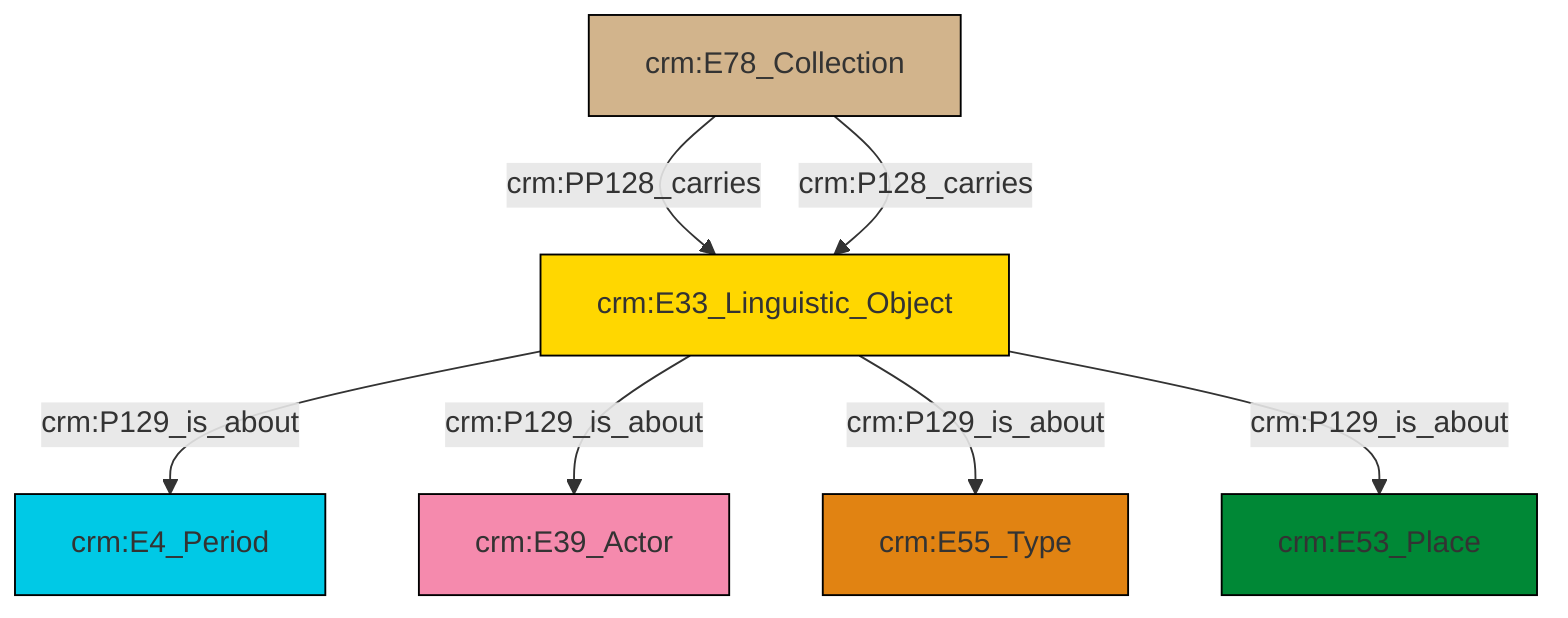 graph TD
classDef Literal fill:#f2f2f2,stroke:#000000;
classDef CRM_Entity fill:#FFFFFF,stroke:#000000;
classDef Temporal_Entity fill:#00C9E6, stroke:#000000;
classDef Type fill:#E18312, stroke:#000000;
classDef Time-Span fill:#2C9C91, stroke:#000000;
classDef Appellation fill:#FFEB7F, stroke:#000000;
classDef Place fill:#008836, stroke:#000000;
classDef Persistent_Item fill:#B266B2, stroke:#000000;
classDef Conceptual_Object fill:#FFD700, stroke:#000000;
classDef Physical_Thing fill:#D2B48C, stroke:#000000;
classDef Actor fill:#f58aad, stroke:#000000;
classDef PC_Classes fill:#4ce600, stroke:#000000;
classDef Multi fill:#cccccc,stroke:#000000;

4["crm:E33_Linguistic_Object"]:::Conceptual_Object -->|crm:P129_is_about| 5["crm:E4_Period"]:::Temporal_Entity
2["crm:E78_Collection"]:::Physical_Thing -->|crm:PP128_carries| 4["crm:E33_Linguistic_Object"]:::Conceptual_Object
4["crm:E33_Linguistic_Object"]:::Conceptual_Object -->|crm:P129_is_about| 0["crm:E39_Actor"]:::Actor
4["crm:E33_Linguistic_Object"]:::Conceptual_Object -->|crm:P129_is_about| 6["crm:E55_Type"]:::Type
4["crm:E33_Linguistic_Object"]:::Conceptual_Object -->|crm:P129_is_about| 9["crm:E53_Place"]:::Place
2["crm:E78_Collection"]:::Physical_Thing -->|crm:P128_carries| 4["crm:E33_Linguistic_Object"]:::Conceptual_Object